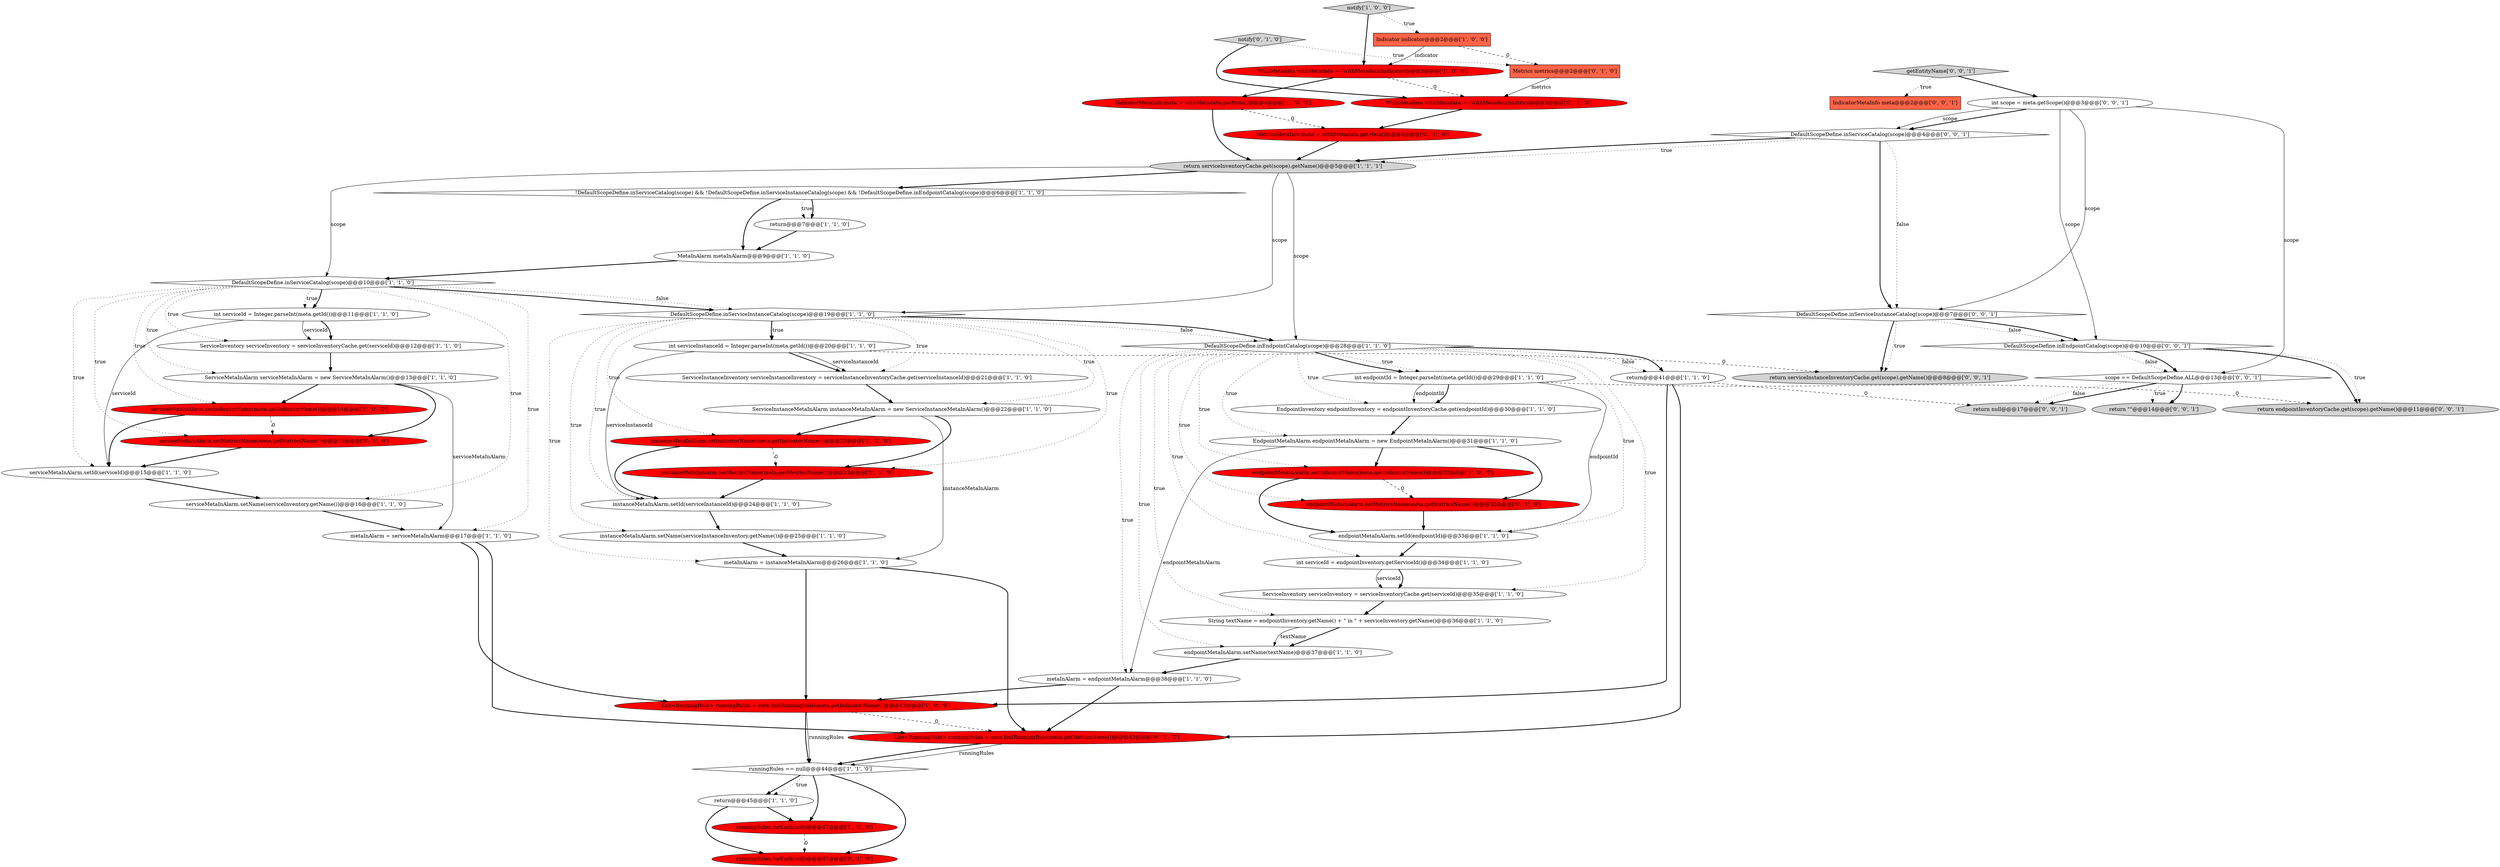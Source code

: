 digraph {
38 [style = filled, label = "instanceMetaInAlarm.setName(serviceInstanceInventory.getName())@@@25@@@['1', '1', '0']", fillcolor = white, shape = ellipse image = "AAA0AAABBB1BBB"];
4 [style = filled, label = "IndicatorMetaInfo meta = withMetadata.getMeta()@@@4@@@['1', '0', '0']", fillcolor = red, shape = ellipse image = "AAA1AAABBB1BBB"];
6 [style = filled, label = "EndpointMetaInAlarm endpointMetaInAlarm = new EndpointMetaInAlarm()@@@31@@@['1', '1', '0']", fillcolor = white, shape = ellipse image = "AAA0AAABBB1BBB"];
36 [style = filled, label = "metaInAlarm = serviceMetaInAlarm@@@17@@@['1', '1', '0']", fillcolor = white, shape = ellipse image = "AAA0AAABBB1BBB"];
9 [style = filled, label = "metaInAlarm = instanceMetaInAlarm@@@26@@@['1', '1', '0']", fillcolor = white, shape = ellipse image = "AAA0AAABBB1BBB"];
15 [style = filled, label = "Indicator indicator@@@2@@@['1', '0', '0']", fillcolor = tomato, shape = box image = "AAA1AAABBB1BBB"];
0 [style = filled, label = "return@@@45@@@['1', '1', '0']", fillcolor = white, shape = ellipse image = "AAA0AAABBB1BBB"];
53 [style = filled, label = "scope == DefaultScopeDefine.ALL@@@13@@@['0', '0', '1']", fillcolor = white, shape = diamond image = "AAA0AAABBB3BBB"];
1 [style = filled, label = "DefaultScopeDefine.inServiceInstanceCatalog(scope)@@@19@@@['1', '1', '0']", fillcolor = white, shape = diamond image = "AAA0AAABBB1BBB"];
8 [style = filled, label = "runningRules.forEach(null)@@@47@@@['1', '0', '0']", fillcolor = red, shape = ellipse image = "AAA1AAABBB1BBB"];
32 [style = filled, label = "serviceMetaInAlarm.setIndicatorName(meta.getIndicatorName())@@@14@@@['1', '0', '0']", fillcolor = red, shape = ellipse image = "AAA1AAABBB1BBB"];
42 [style = filled, label = "endpointMetaInAlarm.setMetricsName(meta.getMetricsName())@@@32@@@['0', '1', '0']", fillcolor = red, shape = ellipse image = "AAA1AAABBB2BBB"];
7 [style = filled, label = "int endpointId = Integer.parseInt(meta.getId())@@@29@@@['1', '1', '0']", fillcolor = white, shape = ellipse image = "AAA0AAABBB1BBB"];
21 [style = filled, label = "runningRules == null@@@44@@@['1', '1', '0']", fillcolor = white, shape = diamond image = "AAA0AAABBB1BBB"];
27 [style = filled, label = "int serviceId = endpointInventory.getServiceId()@@@34@@@['1', '1', '0']", fillcolor = white, shape = ellipse image = "AAA0AAABBB1BBB"];
39 [style = filled, label = "instanceMetaInAlarm.setId(serviceInstanceId)@@@24@@@['1', '1', '0']", fillcolor = white, shape = ellipse image = "AAA0AAABBB1BBB"];
37 [style = filled, label = "notify['1', '0', '0']", fillcolor = lightgray, shape = diamond image = "AAA0AAABBB1BBB"];
41 [style = filled, label = "runningRules.forEach(null)@@@47@@@['0', '1', '0']", fillcolor = red, shape = ellipse image = "AAA1AAABBB2BBB"];
13 [style = filled, label = "ServiceInstanceInventory serviceInstanceInventory = serviceInstanceInventoryCache.get(serviceInstanceId)@@@21@@@['1', '1', '0']", fillcolor = white, shape = ellipse image = "AAA0AAABBB1BBB"];
17 [style = filled, label = "String textName = endpointInventory.getName() + \" in \" + serviceInventory.getName()@@@36@@@['1', '1', '0']", fillcolor = white, shape = ellipse image = "AAA0AAABBB1BBB"];
49 [style = filled, label = "IndicatorMetaInfo meta@@@2@@@['0', '0', '1']", fillcolor = tomato, shape = box image = "AAA0AAABBB3BBB"];
28 [style = filled, label = "return@@@7@@@['1', '1', '0']", fillcolor = white, shape = ellipse image = "AAA0AAABBB1BBB"];
57 [style = filled, label = "return serviceInstanceInventoryCache.get(scope).getName()@@@8@@@['0', '0', '1']", fillcolor = lightgray, shape = ellipse image = "AAA0AAABBB3BBB"];
14 [style = filled, label = "return@@@41@@@['1', '1', '0']", fillcolor = white, shape = ellipse image = "AAA0AAABBB1BBB"];
43 [style = filled, label = "notify['0', '1', '0']", fillcolor = lightgray, shape = diamond image = "AAA0AAABBB2BBB"];
55 [style = filled, label = "getEntityName['0', '0', '1']", fillcolor = lightgray, shape = diamond image = "AAA0AAABBB3BBB"];
29 [style = filled, label = "DefaultScopeDefine.inEndpointCatalog(scope)@@@28@@@['1', '1', '0']", fillcolor = white, shape = diamond image = "AAA0AAABBB1BBB"];
54 [style = filled, label = "return \"\"@@@14@@@['0', '0', '1']", fillcolor = lightgray, shape = ellipse image = "AAA0AAABBB3BBB"];
40 [style = filled, label = "MetricsMetaInfo meta = withMetadata.getMeta()@@@4@@@['0', '1', '0']", fillcolor = red, shape = ellipse image = "AAA1AAABBB2BBB"];
33 [style = filled, label = "List<RunningRule> runningRules = core.findRunningRule(meta.getIndicatorName())@@@43@@@['1', '0', '0']", fillcolor = red, shape = ellipse image = "AAA1AAABBB1BBB"];
22 [style = filled, label = "ServiceInstanceMetaInAlarm instanceMetaInAlarm = new ServiceInstanceMetaInAlarm()@@@22@@@['1', '1', '0']", fillcolor = white, shape = ellipse image = "AAA0AAABBB1BBB"];
50 [style = filled, label = "DefaultScopeDefine.inServiceCatalog(scope)@@@4@@@['0', '0', '1']", fillcolor = white, shape = diamond image = "AAA0AAABBB3BBB"];
47 [style = filled, label = "WithMetadata withMetadata = (WithMetadata)metrics@@@3@@@['0', '1', '0']", fillcolor = red, shape = ellipse image = "AAA1AAABBB2BBB"];
59 [style = filled, label = "DefaultScopeDefine.inEndpointCatalog(scope)@@@10@@@['0', '0', '1']", fillcolor = white, shape = diamond image = "AAA0AAABBB3BBB"];
46 [style = filled, label = "instanceMetaInAlarm.setMetricsName(meta.getMetricsName())@@@23@@@['0', '1', '0']", fillcolor = red, shape = ellipse image = "AAA1AAABBB2BBB"];
52 [style = filled, label = "return null@@@17@@@['0', '0', '1']", fillcolor = lightgray, shape = ellipse image = "AAA0AAABBB3BBB"];
51 [style = filled, label = "int scope = meta.getScope()@@@3@@@['0', '0', '1']", fillcolor = white, shape = ellipse image = "AAA0AAABBB3BBB"];
23 [style = filled, label = "int serviceInstanceId = Integer.parseInt(meta.getId())@@@20@@@['1', '1', '0']", fillcolor = white, shape = ellipse image = "AAA0AAABBB1BBB"];
26 [style = filled, label = "endpointMetaInAlarm.setId(endpointId)@@@33@@@['1', '1', '0']", fillcolor = white, shape = ellipse image = "AAA0AAABBB1BBB"];
24 [style = filled, label = "EndpointInventory endpointInventory = endpointInventoryCache.get(endpointId)@@@30@@@['1', '1', '0']", fillcolor = white, shape = ellipse image = "AAA0AAABBB1BBB"];
3 [style = filled, label = "return serviceInventoryCache.get(scope).getName()@@@5@@@['1', '1', '1']", fillcolor = lightgray, shape = ellipse image = "AAA0AAABBB1BBB"];
19 [style = filled, label = "ServiceMetaInAlarm serviceMetaInAlarm = new ServiceMetaInAlarm()@@@13@@@['1', '1', '0']", fillcolor = white, shape = ellipse image = "AAA0AAABBB1BBB"];
12 [style = filled, label = "ServiceInventory serviceInventory = serviceInventoryCache.get(serviceId)@@@35@@@['1', '1', '0']", fillcolor = white, shape = ellipse image = "AAA0AAABBB1BBB"];
35 [style = filled, label = "instanceMetaInAlarm.setIndicatorName(meta.getIndicatorName())@@@23@@@['1', '0', '0']", fillcolor = red, shape = ellipse image = "AAA1AAABBB1BBB"];
45 [style = filled, label = "List<RunningRule> runningRules = core.findRunningRule(meta.getMetricsName())@@@43@@@['0', '1', '0']", fillcolor = red, shape = ellipse image = "AAA1AAABBB2BBB"];
11 [style = filled, label = "!DefaultScopeDefine.inServiceCatalog(scope) && !DefaultScopeDefine.inServiceInstanceCatalog(scope) && !DefaultScopeDefine.inEndpointCatalog(scope)@@@6@@@['1', '1', '0']", fillcolor = white, shape = diamond image = "AAA0AAABBB1BBB"];
56 [style = filled, label = "DefaultScopeDefine.inServiceInstanceCatalog(scope)@@@7@@@['0', '0', '1']", fillcolor = white, shape = diamond image = "AAA0AAABBB3BBB"];
58 [style = filled, label = "return endpointInventoryCache.get(scope).getName()@@@11@@@['0', '0', '1']", fillcolor = lightgray, shape = ellipse image = "AAA0AAABBB3BBB"];
31 [style = filled, label = "serviceMetaInAlarm.setId(serviceId)@@@15@@@['1', '1', '0']", fillcolor = white, shape = ellipse image = "AAA0AAABBB1BBB"];
34 [style = filled, label = "int serviceId = Integer.parseInt(meta.getId())@@@11@@@['1', '1', '0']", fillcolor = white, shape = ellipse image = "AAA0AAABBB1BBB"];
18 [style = filled, label = "metaInAlarm = endpointMetaInAlarm@@@38@@@['1', '1', '0']", fillcolor = white, shape = ellipse image = "AAA0AAABBB1BBB"];
16 [style = filled, label = "WithMetadata withMetadata = (WithMetadata)indicator@@@3@@@['1', '0', '0']", fillcolor = red, shape = ellipse image = "AAA1AAABBB1BBB"];
2 [style = filled, label = "endpointMetaInAlarm.setIndicatorName(meta.getIndicatorName())@@@32@@@['1', '0', '0']", fillcolor = red, shape = ellipse image = "AAA1AAABBB1BBB"];
48 [style = filled, label = "Metrics metrics@@@2@@@['0', '1', '0']", fillcolor = tomato, shape = box image = "AAA1AAABBB2BBB"];
5 [style = filled, label = "ServiceInventory serviceInventory = serviceInventoryCache.get(serviceId)@@@12@@@['1', '1', '0']", fillcolor = white, shape = ellipse image = "AAA0AAABBB1BBB"];
30 [style = filled, label = "MetaInAlarm metaInAlarm@@@9@@@['1', '1', '0']", fillcolor = white, shape = ellipse image = "AAA0AAABBB1BBB"];
10 [style = filled, label = "DefaultScopeDefine.inServiceCatalog(scope)@@@10@@@['1', '1', '0']", fillcolor = white, shape = diamond image = "AAA0AAABBB1BBB"];
20 [style = filled, label = "endpointMetaInAlarm.setName(textName)@@@37@@@['1', '1', '0']", fillcolor = white, shape = ellipse image = "AAA0AAABBB1BBB"];
44 [style = filled, label = "serviceMetaInAlarm.setMetricsName(meta.getMetricsName())@@@14@@@['0', '1', '0']", fillcolor = red, shape = ellipse image = "AAA1AAABBB2BBB"];
25 [style = filled, label = "serviceMetaInAlarm.setName(serviceInventory.getName())@@@16@@@['1', '1', '0']", fillcolor = white, shape = ellipse image = "AAA0AAABBB1BBB"];
23->39 [style = solid, label="serviceInstanceId"];
2->42 [style = dashed, label="0"];
1->39 [style = dotted, label="true"];
10->44 [style = dotted, label="true"];
2->26 [style = bold, label=""];
29->2 [style = dotted, label="true"];
50->3 [style = dotted, label="true"];
10->34 [style = dotted, label="true"];
3->1 [style = solid, label="scope"];
34->5 [style = solid, label="serviceId"];
10->31 [style = dotted, label="true"];
21->8 [style = bold, label=""];
50->56 [style = dotted, label="false"];
50->56 [style = bold, label=""];
55->51 [style = bold, label=""];
59->58 [style = bold, label=""];
53->54 [style = bold, label=""];
36->33 [style = bold, label=""];
29->26 [style = dotted, label="true"];
29->20 [style = dotted, label="true"];
18->45 [style = bold, label=""];
10->32 [style = dotted, label="true"];
1->23 [style = bold, label=""];
45->21 [style = solid, label="runningRules"];
19->44 [style = bold, label=""];
1->13 [style = dotted, label="true"];
35->46 [style = dashed, label="0"];
16->47 [style = dashed, label="0"];
51->50 [style = bold, label=""];
23->13 [style = bold, label=""];
53->52 [style = dotted, label="false"];
51->53 [style = solid, label="scope"];
29->14 [style = bold, label=""];
0->8 [style = bold, label=""];
59->53 [style = dotted, label="false"];
39->38 [style = bold, label=""];
11->28 [style = dotted, label="true"];
1->23 [style = dotted, label="true"];
13->22 [style = bold, label=""];
1->29 [style = dotted, label="false"];
7->26 [style = solid, label="endpointId"];
23->57 [style = dashed, label="0"];
23->13 [style = solid, label="serviceInstanceId"];
17->20 [style = bold, label=""];
10->1 [style = dotted, label="false"];
11->28 [style = bold, label=""];
4->3 [style = bold, label=""];
32->44 [style = dashed, label="0"];
1->35 [style = dotted, label="true"];
29->18 [style = dotted, label="true"];
22->46 [style = bold, label=""];
27->12 [style = bold, label=""];
28->30 [style = bold, label=""];
21->0 [style = bold, label=""];
9->33 [style = bold, label=""];
7->24 [style = solid, label="endpointId"];
25->36 [style = bold, label=""];
53->52 [style = bold, label=""];
21->0 [style = dotted, label="true"];
1->22 [style = dotted, label="true"];
7->58 [style = dashed, label="0"];
3->11 [style = bold, label=""];
21->41 [style = bold, label=""];
50->3 [style = bold, label=""];
3->10 [style = solid, label="scope"];
46->39 [style = bold, label=""];
56->57 [style = bold, label=""];
6->2 [style = bold, label=""];
20->18 [style = bold, label=""];
26->27 [style = bold, label=""];
7->24 [style = bold, label=""];
10->25 [style = dotted, label="true"];
43->47 [style = bold, label=""];
10->34 [style = bold, label=""];
40->3 [style = bold, label=""];
30->10 [style = bold, label=""];
48->47 [style = solid, label="metrics"];
45->21 [style = bold, label=""];
19->36 [style = solid, label="serviceMetaInAlarm"];
51->59 [style = solid, label="scope"];
10->1 [style = bold, label=""];
11->30 [style = bold, label=""];
32->31 [style = bold, label=""];
37->16 [style = bold, label=""];
27->12 [style = solid, label="serviceId"];
29->6 [style = dotted, label="true"];
29->17 [style = dotted, label="true"];
31->25 [style = bold, label=""];
55->49 [style = dotted, label="true"];
47->40 [style = bold, label=""];
34->31 [style = solid, label="serviceId"];
33->21 [style = solid, label="runningRules"];
35->39 [style = bold, label=""];
12->17 [style = bold, label=""];
18->33 [style = bold, label=""];
38->9 [style = bold, label=""];
6->42 [style = bold, label=""];
29->7 [style = dotted, label="true"];
15->48 [style = dashed, label="0"];
8->41 [style = dashed, label="0"];
37->15 [style = dotted, label="true"];
56->59 [style = dotted, label="false"];
59->53 [style = bold, label=""];
1->46 [style = dotted, label="true"];
14->52 [style = dashed, label="0"];
0->41 [style = bold, label=""];
5->19 [style = bold, label=""];
19->32 [style = bold, label=""];
10->19 [style = dotted, label="true"];
43->48 [style = dotted, label="true"];
1->9 [style = dotted, label="true"];
56->57 [style = dotted, label="true"];
59->58 [style = dotted, label="true"];
16->4 [style = bold, label=""];
1->29 [style = bold, label=""];
22->35 [style = bold, label=""];
1->38 [style = dotted, label="true"];
29->24 [style = dotted, label="true"];
56->59 [style = bold, label=""];
44->31 [style = bold, label=""];
6->18 [style = solid, label="endpointMetaInAlarm"];
42->26 [style = bold, label=""];
3->29 [style = solid, label="scope"];
34->5 [style = bold, label=""];
29->27 [style = dotted, label="true"];
22->9 [style = solid, label="instanceMetaInAlarm"];
29->12 [style = dotted, label="true"];
14->45 [style = bold, label=""];
10->5 [style = dotted, label="true"];
17->20 [style = solid, label="textName"];
14->33 [style = bold, label=""];
51->56 [style = solid, label="scope"];
33->45 [style = dashed, label="0"];
10->36 [style = dotted, label="true"];
9->45 [style = bold, label=""];
29->7 [style = bold, label=""];
29->42 [style = dotted, label="true"];
15->16 [style = solid, label="indicator"];
36->45 [style = bold, label=""];
53->54 [style = dotted, label="true"];
33->21 [style = bold, label=""];
4->40 [style = dashed, label="0"];
51->50 [style = solid, label="scope"];
24->6 [style = bold, label=""];
29->14 [style = dotted, label="false"];
}
